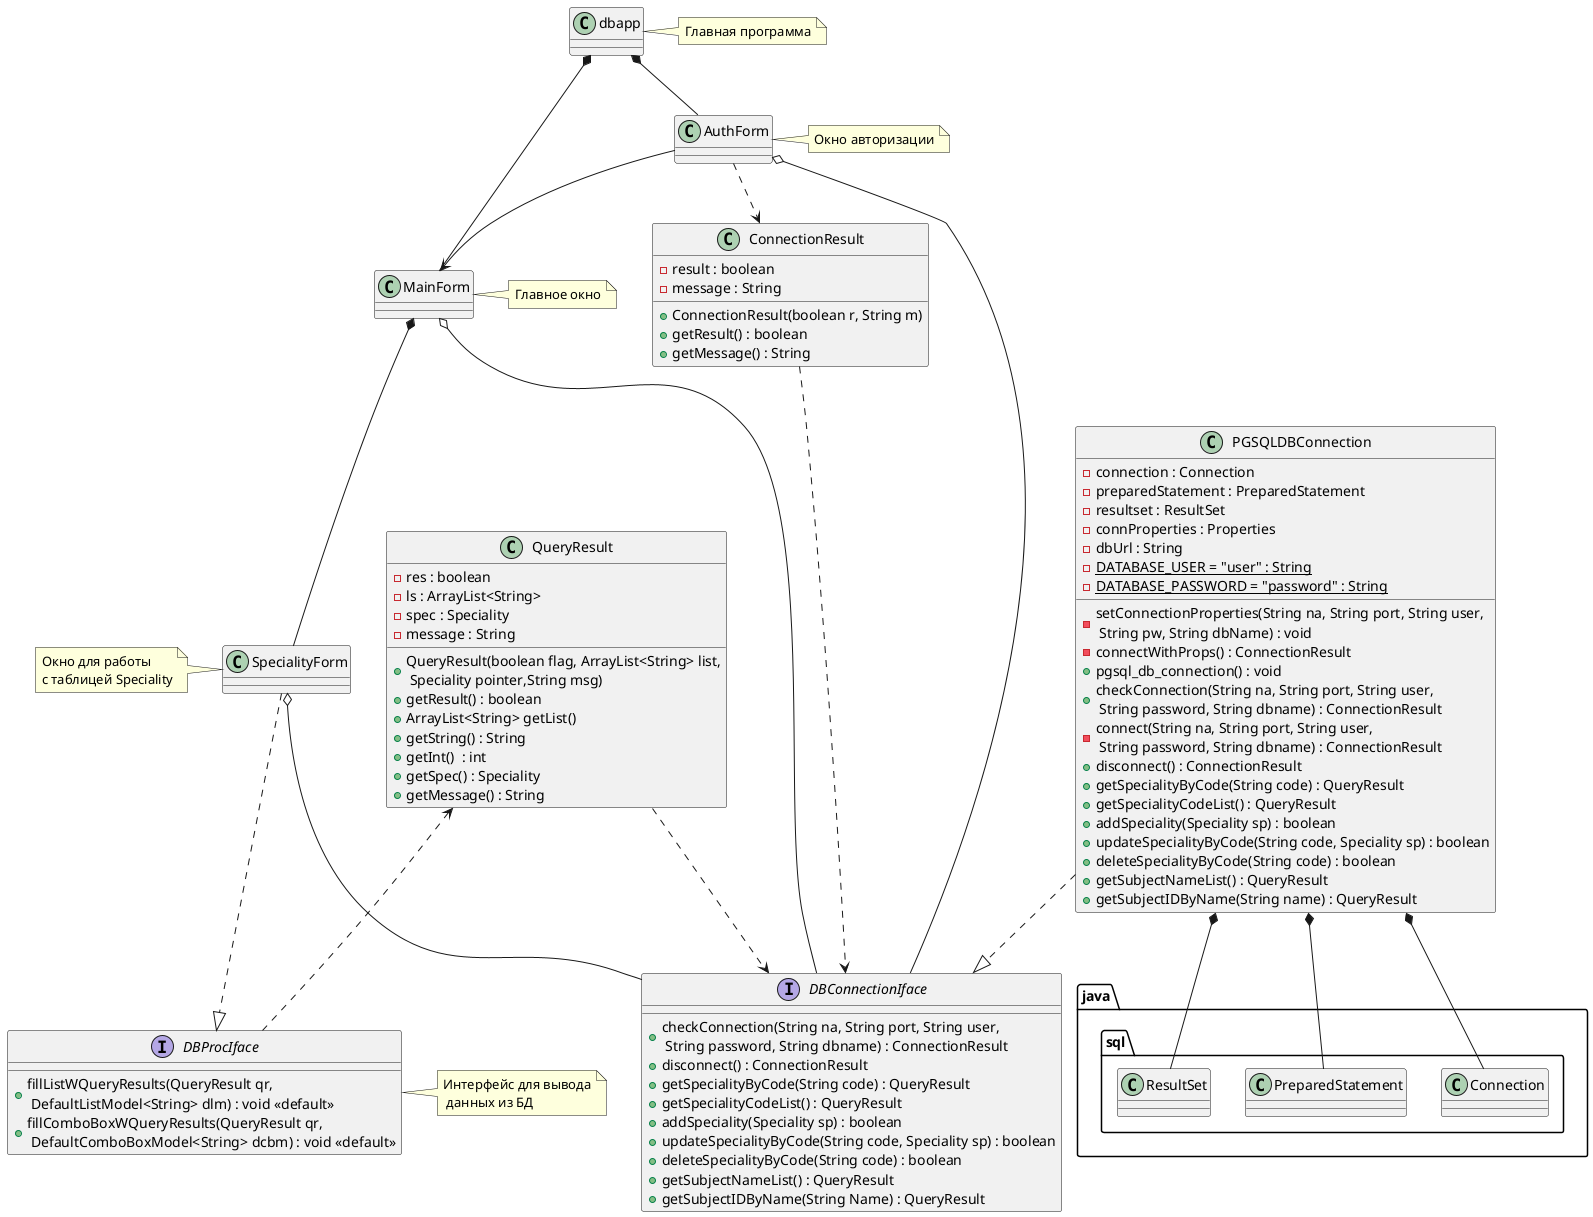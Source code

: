 @startuml
'left to right direction
top to bottom direction
skinparam linestyle ortho

class AuthForm 
note right: Окно авторизации

class MainForm 
note right: Главное окно

interface DBConnectionIface{
+  checkConnection(String na, String port, String user,\n String password, String dbname) : ConnectionResult
+  disconnect() : ConnectionResult
+  getSpecialityByCode(String code) : QueryResult
+  getSpecialityCodeList() : QueryResult
+  addSpeciality(Speciality sp) : boolean
+  updateSpecialityByCode(String code, Speciality sp) : boolean
+  deleteSpecialityByCode(String code) : boolean
+  getSubjectNameList() : QueryResult
+  getSubjectIDByName(String Name) : QueryResult
}
class SpecialityForm
note left: Окно для работы\nс таблицей Speciality
class QueryResult{
- res : boolean
- ls : ArrayList<String>
- spec : Speciality 
- message : String 
+ QueryResult(boolean flag, ArrayList<String> list,\n Speciality pointer,String msg)
+  getResult() : boolean
+ ArrayList<String> getList() 
+  getString() : String
+  getInt()  : int
+  getSpec() : Speciality
+  getMessage() : String
}
class PGSQLDBConnection{
- connection : Connection
- preparedStatement : PreparedStatement
- resultset : ResultSet
- connProperties : Properties
- dbUrl : String
- {static} DATABASE_USER = "user" : String 
- {static} DATABASE_PASSWORD = "password" : String 
- setConnectionProperties(String na, String port, String user,\n String pw, String dbName) : void
- connectWithProps() : ConnectionResult
+ pgsql_db_connection() : void
+ checkConnection(String na, String port, String user,\n String password, String dbname) : ConnectionResult
- connect(String na, String port, String user,\n String password, String dbname) : ConnectionResult
+ disconnect() : ConnectionResult
+  getSpecialityByCode(String code) : QueryResult
+ getSpecialityCodeList() : QueryResult
+ addSpeciality(Speciality sp) : boolean
+ updateSpecialityByCode(String code, Speciality sp) : boolean
+ deleteSpecialityByCode(String code) : boolean
+ getSubjectNameList() : QueryResult
+ getSubjectIDByName(String name) : QueryResult
}
class java.sql.Connection
class java.sql.PreparedStatement
class java.sql.ResultSet

class ConnectionResult{
- result : boolean
- message : String
+ ConnectionResult(boolean r, String m)
+ getResult() : boolean
+ getMessage() : String
}

AuthForm ..> ConnectionResult
ConnectionResult ..> DBConnectionIface

class dbapp
note right: Главная программа

interface DBProcIface{
+ fillListWQueryResults(QueryResult qr,\n DefaultListModel<String> dlm) : void <<default>>
+ fillComboBoxWQueryResults(QueryResult qr,\n DefaultComboBoxModel<String> dcbm) : void <<default>>
}
note right: Интерфейс для вывода\n данных из БД

dbapp *-- AuthForm
dbapp *-- MainForm

AuthForm --> MainForm
AuthForm o-- DBConnectionIface

MainForm o-- DBConnectionIface
MainForm *-- SpecialityForm

SpecialityForm o-- DBConnectionIface
SpecialityForm ..|> DBProcIface

QueryResult ..> DBConnectionIface
QueryResult <..  DBProcIface

PGSQLDBConnection ..|> DBConnectionIface
PGSQLDBConnection *-- java.sql.Connection
PGSQLDBConnection *-- java.sql.PreparedStatement
PGSQLDBConnection *-- java.sql.ResultSet

@enduml
